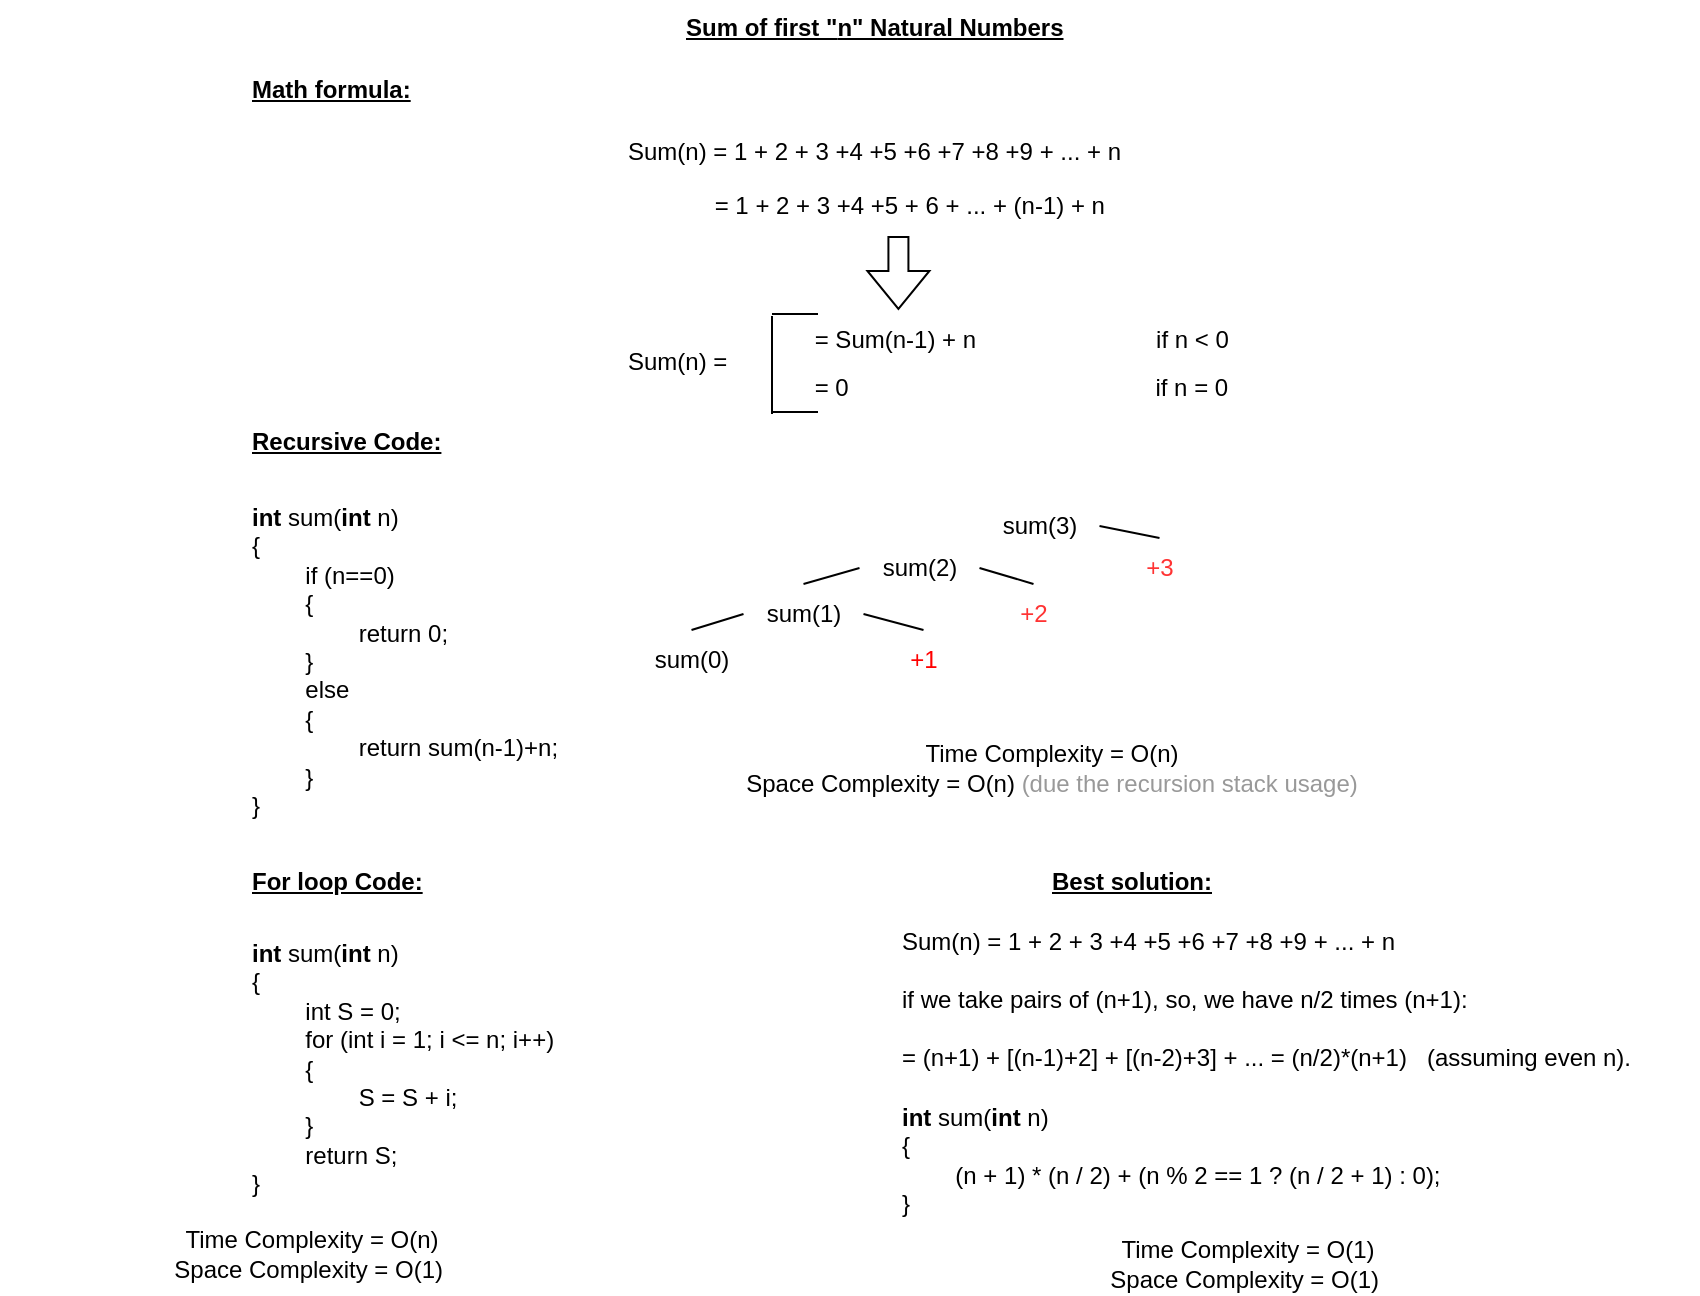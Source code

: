 <mxfile>
    <diagram name="Page-1" id="pscVqw5MkYJO_kQoXnNj">
        <mxGraphModel dx="1488" dy="338" grid="0" gridSize="10" guides="1" tooltips="1" connect="1" arrows="1" fold="1" page="1" pageScale="1" pageWidth="850" pageHeight="1100" math="0" shadow="0">
            <root>
                <mxCell id="0"/>
                <mxCell id="1" parent="0"/>
                <mxCell id="VpqRDjkE_MsImU34JFe0-1" value="&lt;strong&gt;&lt;u&gt;Sum of first &quot;&lt;span class=&quot;ql-cursor&quot;&gt;﻿&lt;/span&gt;n&quot; Natural Numbers&lt;/u&gt;&lt;/strong&gt;" style="text;whiteSpace=wrap;html=1;" parent="1" vertex="1">
                    <mxGeometry x="317" y="15" width="217" height="36" as="geometry"/>
                </mxCell>
                <mxCell id="VpqRDjkE_MsImU34JFe0-2" value="Sum(n) = 1 + 2 + 3 +4 +5 +6 +7 +8 +9 + ... + n" style="text;whiteSpace=wrap;html=1;" parent="1" vertex="1">
                    <mxGeometry x="288.003" y="77" width="274" height="36" as="geometry"/>
                </mxCell>
                <mxCell id="VpqRDjkE_MsImU34JFe0-3" value="&lt;b&gt;&lt;u&gt;Math formula:&lt;br&gt;&lt;/u&gt;&lt;/b&gt;" style="text;whiteSpace=wrap;html=1;" parent="1" vertex="1">
                    <mxGeometry x="100" y="46" width="217" height="36" as="geometry"/>
                </mxCell>
                <mxCell id="VpqRDjkE_MsImU34JFe0-4" value="&lt;span style=&quot;white-space: pre;&quot;&gt;&#9;&lt;/span&gt;&amp;nbsp; &amp;nbsp;&amp;nbsp; = 1 + 2 + 3 +4 +5 + 6 + ... + (n-1) + n" style="text;whiteSpace=wrap;html=1;" parent="1" vertex="1">
                    <mxGeometry x="288.003" y="104.004" width="274" height="36" as="geometry"/>
                </mxCell>
                <mxCell id="VpqRDjkE_MsImU34JFe0-6" value="" style="shape=flexArrow;endArrow=classic;html=1;rounded=0;" parent="1" edge="1">
                    <mxGeometry width="50" height="50" relative="1" as="geometry">
                        <mxPoint x="425.212" y="133.004" as="sourcePoint"/>
                        <mxPoint x="425.21" y="170" as="targetPoint"/>
                    </mxGeometry>
                </mxCell>
                <mxCell id="VpqRDjkE_MsImU34JFe0-7" value="Sum(n) =" style="text;whiteSpace=wrap;html=1;" parent="1" vertex="1">
                    <mxGeometry x="288.01" y="182" width="56.99" height="36" as="geometry"/>
                </mxCell>
                <mxCell id="VpqRDjkE_MsImU34JFe0-8" value="" style="endArrow=none;html=1;rounded=0;" parent="1" edge="1">
                    <mxGeometry width="50" height="50" relative="1" as="geometry">
                        <mxPoint x="362" y="222" as="sourcePoint"/>
                        <mxPoint x="362" y="173" as="targetPoint"/>
                    </mxGeometry>
                </mxCell>
                <mxCell id="VpqRDjkE_MsImU34JFe0-9" value="" style="endArrow=none;html=1;rounded=0;" parent="1" edge="1">
                    <mxGeometry width="50" height="50" relative="1" as="geometry">
                        <mxPoint x="362" y="172" as="sourcePoint"/>
                        <mxPoint x="385" y="172" as="targetPoint"/>
                    </mxGeometry>
                </mxCell>
                <mxCell id="VpqRDjkE_MsImU34JFe0-10" value="" style="endArrow=none;html=1;rounded=0;" parent="1" edge="1">
                    <mxGeometry width="50" height="50" relative="1" as="geometry">
                        <mxPoint x="362" y="221" as="sourcePoint"/>
                        <mxPoint x="385" y="221" as="targetPoint"/>
                    </mxGeometry>
                </mxCell>
                <mxCell id="VpqRDjkE_MsImU34JFe0-11" value="&lt;span style=&quot;white-space: pre;&quot;&gt;&#9;&lt;/span&gt;&amp;nbsp; &amp;nbsp;&amp;nbsp; = Sum(n-1) + n&amp;nbsp;&amp;nbsp;&amp;nbsp;&amp;nbsp;&amp;nbsp;&amp;nbsp;&amp;nbsp;&amp;nbsp;&amp;nbsp;&amp;nbsp;&amp;nbsp;&amp;nbsp;&amp;nbsp;&amp;nbsp;&amp;nbsp;&amp;nbsp;&amp;nbsp;&amp;nbsp;&amp;nbsp;&amp;nbsp;&amp;nbsp;&amp;nbsp;&amp;nbsp;&amp;nbsp;&amp;nbsp;&amp;nbsp; if n &amp;lt; 0" style="text;whiteSpace=wrap;html=1;" parent="1" vertex="1">
                    <mxGeometry x="338.003" y="171.004" width="274" height="36" as="geometry"/>
                </mxCell>
                <mxCell id="VpqRDjkE_MsImU34JFe0-12" value="&lt;span style=&quot;white-space: pre;&quot;&gt;&#9;&lt;/span&gt;&amp;nbsp; &amp;nbsp;&amp;nbsp; = 0 &amp;nbsp;&amp;nbsp;&amp;nbsp;&amp;nbsp;&amp;nbsp;&amp;nbsp;&amp;nbsp;&amp;nbsp;&amp;nbsp;&amp;nbsp;&amp;nbsp;&amp;nbsp;&amp;nbsp;&amp;nbsp;&amp;nbsp;&amp;nbsp;&amp;nbsp;&amp;nbsp;&amp;nbsp;&amp;nbsp;&amp;nbsp;&amp;nbsp;&amp;nbsp;&amp;nbsp;&amp;nbsp;&amp;nbsp;&amp;nbsp;&amp;nbsp;&amp;nbsp;&amp;nbsp;&amp;nbsp;&amp;nbsp;&amp;nbsp;&amp;nbsp;&amp;nbsp;&amp;nbsp;&amp;nbsp;&amp;nbsp;&amp;nbsp;&amp;nbsp;&amp;nbsp;&amp;nbsp;&amp;nbsp;&amp;nbsp; if n = 0" style="text;whiteSpace=wrap;html=1;" parent="1" vertex="1">
                    <mxGeometry x="338.003" y="195.004" width="274" height="36" as="geometry"/>
                </mxCell>
                <mxCell id="VpqRDjkE_MsImU34JFe0-13" value="&lt;b&gt;&lt;u&gt;Recursive Code:&lt;br&gt;&lt;/u&gt;&lt;/b&gt;" style="text;whiteSpace=wrap;html=1;" parent="1" vertex="1">
                    <mxGeometry x="100" y="222" width="217" height="36" as="geometry"/>
                </mxCell>
                <mxCell id="VpqRDjkE_MsImU34JFe0-14" value="&lt;b&gt;int &lt;/b&gt;sum(&lt;b&gt;int &lt;/b&gt;n)&lt;br&gt;&lt;div&gt;{&lt;/div&gt;&lt;div&gt;&lt;span style=&quot;white-space: pre;&quot;&gt;&#9;if (n==0)&lt;/span&gt;&lt;/div&gt;&lt;div&gt;&lt;span style=&quot;white-space: pre;&quot;&gt;&lt;span style=&quot;white-space: pre;&quot;&gt;&#9;&lt;/span&gt;{&lt;/span&gt;&lt;/div&gt;&lt;div&gt;&lt;span style=&quot;white-space: pre;&quot;&gt;&lt;span style=&quot;white-space: pre;&quot;&gt;&#9;&lt;/span&gt;&lt;span style=&quot;white-space: pre;&quot;&gt;&#9;&lt;/span&gt;return 0;&lt;br&gt;&lt;/span&gt;&lt;/div&gt;&lt;div&gt;&lt;span style=&quot;white-space: pre;&quot;&gt;&lt;span style=&quot;white-space: pre;&quot;&gt;&#9;&lt;/span&gt;}&lt;/span&gt;&lt;br&gt;&lt;span style=&quot;white-space: pre;&quot;&gt;&#9;&lt;/span&gt;else&lt;/div&gt;&lt;div&gt;&lt;span style=&quot;white-space: pre;&quot;&gt;&#9;&lt;/span&gt;{&lt;/div&gt;&lt;div&gt;&lt;span style=&quot;white-space: pre;&quot;&gt;&#9;&lt;/span&gt;&lt;span style=&quot;white-space: pre;&quot;&gt;&#9;&lt;/span&gt;return sum(n-1)+n;&lt;br&gt;&lt;/div&gt;&lt;div&gt;&lt;span style=&quot;white-space: pre;&quot;&gt;&#9;&lt;/span&gt;}&lt;br&gt;&lt;/div&gt;}" style="text;whiteSpace=wrap;html=1;" parent="1" vertex="1">
                    <mxGeometry x="100.003" y="260" width="274" height="36" as="geometry"/>
                </mxCell>
                <mxCell id="VpqRDjkE_MsImU34JFe0-39" value="" style="group" parent="1" vertex="1" connectable="0">
                    <mxGeometry x="291.75" y="239" width="366.5" height="175" as="geometry"/>
                </mxCell>
                <mxCell id="VpqRDjkE_MsImU34JFe0-15" value="sum(3)" style="text;html=1;align=center;verticalAlign=middle;whiteSpace=wrap;rounded=0;" parent="VpqRDjkE_MsImU34JFe0-39" vertex="1">
                    <mxGeometry x="174" y="24" width="60" height="30" as="geometry"/>
                </mxCell>
                <mxCell id="VpqRDjkE_MsImU34JFe0-17" value="sum(2)" style="text;html=1;align=center;verticalAlign=middle;whiteSpace=wrap;rounded=0;" parent="VpqRDjkE_MsImU34JFe0-39" vertex="1">
                    <mxGeometry x="114" y="45" width="60" height="30" as="geometry"/>
                </mxCell>
                <mxCell id="VpqRDjkE_MsImU34JFe0-18" value="sum(1)" style="text;html=1;align=center;verticalAlign=middle;whiteSpace=wrap;rounded=0;" parent="VpqRDjkE_MsImU34JFe0-39" vertex="1">
                    <mxGeometry x="56" y="68" width="60" height="30" as="geometry"/>
                </mxCell>
                <mxCell id="VpqRDjkE_MsImU34JFe0-20" value="sum(0)" style="text;html=1;align=center;verticalAlign=middle;whiteSpace=wrap;rounded=0;" parent="VpqRDjkE_MsImU34JFe0-39" vertex="1">
                    <mxGeometry y="91" width="60" height="30" as="geometry"/>
                </mxCell>
                <mxCell id="VpqRDjkE_MsImU34JFe0-26" value="&lt;font color=&quot;#ff0000&quot;&gt;+1&lt;/font&gt;" style="text;html=1;align=center;verticalAlign=middle;whiteSpace=wrap;rounded=0;" parent="VpqRDjkE_MsImU34JFe0-39" vertex="1">
                    <mxGeometry x="116" y="91" width="60" height="30" as="geometry"/>
                </mxCell>
                <mxCell id="VpqRDjkE_MsImU34JFe0-27" value="" style="endArrow=none;html=1;rounded=0;exitX=0.5;exitY=0;exitDx=0;exitDy=0;entryX=0;entryY=0.5;entryDx=0;entryDy=0;" parent="VpqRDjkE_MsImU34JFe0-39" source="VpqRDjkE_MsImU34JFe0-20" target="VpqRDjkE_MsImU34JFe0-18" edge="1">
                    <mxGeometry width="50" height="50" relative="1" as="geometry">
                        <mxPoint x="8" y="89" as="sourcePoint"/>
                        <mxPoint x="58" y="39" as="targetPoint"/>
                    </mxGeometry>
                </mxCell>
                <mxCell id="VpqRDjkE_MsImU34JFe0-29" value="" style="endArrow=none;html=1;rounded=0;exitX=0.5;exitY=0;exitDx=0;exitDy=0;entryX=1;entryY=0.5;entryDx=0;entryDy=0;" parent="VpqRDjkE_MsImU34JFe0-39" source="VpqRDjkE_MsImU34JFe0-26" target="VpqRDjkE_MsImU34JFe0-18" edge="1">
                    <mxGeometry width="50" height="50" relative="1" as="geometry">
                        <mxPoint x="8" y="89" as="sourcePoint"/>
                        <mxPoint x="58" y="39" as="targetPoint"/>
                    </mxGeometry>
                </mxCell>
                <mxCell id="VpqRDjkE_MsImU34JFe0-30" value="" style="endArrow=none;html=1;rounded=0;exitX=0.5;exitY=0;exitDx=0;exitDy=0;entryX=0;entryY=0.5;entryDx=0;entryDy=0;" parent="VpqRDjkE_MsImU34JFe0-39" source="VpqRDjkE_MsImU34JFe0-18" target="VpqRDjkE_MsImU34JFe0-17" edge="1">
                    <mxGeometry width="50" height="50" relative="1" as="geometry">
                        <mxPoint x="8" y="89" as="sourcePoint"/>
                        <mxPoint x="58" y="39" as="targetPoint"/>
                    </mxGeometry>
                </mxCell>
                <mxCell id="VpqRDjkE_MsImU34JFe0-31" value="&lt;font color=&quot;#ff3333&quot;&gt;+2&lt;/font&gt;" style="text;html=1;align=center;verticalAlign=middle;whiteSpace=wrap;rounded=0;" parent="VpqRDjkE_MsImU34JFe0-39" vertex="1">
                    <mxGeometry x="171" y="68" width="60" height="30" as="geometry"/>
                </mxCell>
                <mxCell id="VpqRDjkE_MsImU34JFe0-32" value="" style="endArrow=none;html=1;rounded=0;entryX=1;entryY=0.5;entryDx=0;entryDy=0;exitX=0.5;exitY=0;exitDx=0;exitDy=0;" parent="VpqRDjkE_MsImU34JFe0-39" source="VpqRDjkE_MsImU34JFe0-31" target="VpqRDjkE_MsImU34JFe0-17" edge="1">
                    <mxGeometry width="50" height="50" relative="1" as="geometry">
                        <mxPoint x="8" y="89" as="sourcePoint"/>
                        <mxPoint x="58" y="39" as="targetPoint"/>
                    </mxGeometry>
                </mxCell>
                <mxCell id="VpqRDjkE_MsImU34JFe0-34" value="&lt;font color=&quot;#ff3333&quot;&gt;+3&lt;/font&gt;" style="text;html=1;align=center;verticalAlign=middle;whiteSpace=wrap;rounded=0;" parent="VpqRDjkE_MsImU34JFe0-39" vertex="1">
                    <mxGeometry x="234" y="45" width="60" height="30" as="geometry"/>
                </mxCell>
                <mxCell id="VpqRDjkE_MsImU34JFe0-36" value="" style="endArrow=none;html=1;rounded=0;entryX=1;entryY=0.5;entryDx=0;entryDy=0;exitX=0.5;exitY=0;exitDx=0;exitDy=0;" parent="VpqRDjkE_MsImU34JFe0-39" source="VpqRDjkE_MsImU34JFe0-34" target="VpqRDjkE_MsImU34JFe0-15" edge="1">
                    <mxGeometry width="50" height="50" relative="1" as="geometry">
                        <mxPoint x="8" y="89" as="sourcePoint"/>
                        <mxPoint x="58" y="39" as="targetPoint"/>
                    </mxGeometry>
                </mxCell>
                <mxCell id="VpqRDjkE_MsImU34JFe0-37" value="Time Complexity = O(n)&lt;br&gt;Space Complexity = O(n) &lt;font color=&quot;#999999&quot;&gt;(due the recursion stack usage)&lt;/font&gt;" style="text;html=1;align=center;verticalAlign=middle;whiteSpace=wrap;rounded=0;" parent="VpqRDjkE_MsImU34JFe0-39" vertex="1">
                    <mxGeometry x="54.5" y="145" width="312" height="30" as="geometry"/>
                </mxCell>
                <mxCell id="VpqRDjkE_MsImU34JFe0-42" value="&lt;b&gt;&lt;u&gt;For loop Code:&lt;br&gt;&lt;/u&gt;&lt;/b&gt;" style="text;whiteSpace=wrap;html=1;" parent="1" vertex="1">
                    <mxGeometry x="100.005" y="442.004" width="123" height="36" as="geometry"/>
                </mxCell>
                <mxCell id="VpqRDjkE_MsImU34JFe0-43" value="&lt;b&gt;int &lt;/b&gt;sum(&lt;b&gt;int &lt;/b&gt;n)&lt;br&gt;&lt;div&gt;{&lt;/div&gt;&lt;div&gt;&lt;span style=&quot;white-space: pre;&quot;&gt;&lt;span style=&quot;white-space: pre;&quot;&gt;&#9;&lt;/span&gt;int S = 0;&lt;/span&gt;&lt;/div&gt;&lt;div&gt;&lt;span style=&quot;white-space: pre;&quot;&gt;&lt;span style=&quot;white-space: pre;&quot;&gt;&#9;&lt;/span&gt;for (int i = 1; i &amp;lt;= n; i++)&lt;br&gt;&lt;span style=&quot;white-space: pre;&quot;&gt;&#9;&lt;/span&gt;{&lt;/span&gt;&lt;/div&gt;&lt;div&gt;&lt;span style=&quot;white-space: pre;&quot;&gt;&lt;span style=&quot;white-space: pre;&quot;&gt;&#9;&lt;/span&gt;&lt;span style=&quot;white-space: pre;&quot;&gt;&#9;&lt;/span&gt;S = S + i;&lt;br&gt;&lt;/span&gt;&lt;/div&gt;&lt;div&gt;&lt;span style=&quot;white-space: pre;&quot;&gt;&lt;span style=&quot;white-space: pre;&quot;&gt;&#9;&lt;/span&gt;}&#9;&lt;/span&gt;&lt;/div&gt;&lt;div&gt;&lt;span style=&quot;white-space: pre;&quot;&gt;&lt;span style=&quot;white-space: pre;&quot;&gt;&#9;&lt;/span&gt;return S;&lt;br&gt;&lt;/span&gt;&lt;/div&gt;&lt;div&gt;}&lt;/div&gt;" style="text;whiteSpace=wrap;html=1;" parent="1" vertex="1">
                    <mxGeometry x="100.003" y="478" width="274" height="36" as="geometry"/>
                </mxCell>
                <mxCell id="VpqRDjkE_MsImU34JFe0-44" value="Time Complexity = O(n)&lt;br&gt;Space Complexity = O(1)&amp;nbsp;" style="text;html=1;align=center;verticalAlign=middle;whiteSpace=wrap;rounded=0;" parent="1" vertex="1">
                    <mxGeometry x="-24" y="627" width="312" height="30" as="geometry"/>
                </mxCell>
                <mxCell id="VpqRDjkE_MsImU34JFe0-45" value="&lt;b&gt;&lt;u&gt;Best solution:&lt;/u&gt;&lt;/b&gt;" style="text;whiteSpace=wrap;html=1;" parent="1" vertex="1">
                    <mxGeometry x="500.005" y="442.004" width="123" height="36" as="geometry"/>
                </mxCell>
                <mxCell id="VpqRDjkE_MsImU34JFe0-46" value="Sum(n) = 1 + 2 + 3 +4 +5 +6 +7 +8 +9 + ... + n&lt;br&gt;&lt;div&gt;&lt;span style=&quot;white-space: pre;&quot;&gt;&lt;br&gt;if we take pairs of (n+1), so, we have n/2 times (n+1):&lt;br&gt;&lt;/span&gt;&lt;/div&gt;&lt;div&gt;&lt;span style=&quot;white-space: pre;&quot;&gt;&#9;&lt;/span&gt;&amp;nbsp;&amp;nbsp;&amp;nbsp;&amp;nbsp; &lt;/div&gt;= (n+1) + [(n-1)+2] + [(n-2)+3] + ... = (n/2)*(n+1)&amp;nbsp;&amp;nbsp; (assuming even n)." style="text;whiteSpace=wrap;html=1;" parent="1" vertex="1">
                    <mxGeometry x="425" y="472" width="400" height="36" as="geometry"/>
                </mxCell>
                <mxCell id="VpqRDjkE_MsImU34JFe0-47" value="&lt;b&gt;int &lt;/b&gt;sum(&lt;b&gt;int &lt;/b&gt;n)&lt;br&gt;&lt;div&gt;{&lt;/div&gt;&lt;div&gt;&lt;span style=&quot;white-space: pre;&quot;&gt;&#9;&lt;/span&gt;(n + &lt;span class=&quot;hljs-number&quot;&gt;1&lt;/span&gt;) * (n / &lt;span class=&quot;hljs-number&quot;&gt;2&lt;/span&gt;) + (n % &lt;span class=&quot;hljs-number&quot;&gt;2&lt;/span&gt; == &lt;span class=&quot;hljs-number&quot;&gt;1&lt;/span&gt; ? (n / &lt;span class=&quot;hljs-number&quot;&gt;2&lt;/span&gt; + &lt;span class=&quot;hljs-number&quot;&gt;1&lt;/span&gt;) : &lt;span class=&quot;hljs-number&quot;&gt;0&lt;/span&gt;);&lt;/div&gt;&lt;div&gt;}&lt;/div&gt;" style="text;whiteSpace=wrap;html=1;" parent="1" vertex="1">
                    <mxGeometry x="424.503" y="560" width="274" height="36" as="geometry"/>
                </mxCell>
                <mxCell id="VpqRDjkE_MsImU34JFe0-48" value="Time Complexity = O(1)&lt;br&gt;Space Complexity = O(1)&amp;nbsp;" style="text;html=1;align=center;verticalAlign=middle;whiteSpace=wrap;rounded=0;" parent="1" vertex="1">
                    <mxGeometry x="444" y="632" width="312" height="30" as="geometry"/>
                </mxCell>
            </root>
        </mxGraphModel>
    </diagram>
</mxfile>